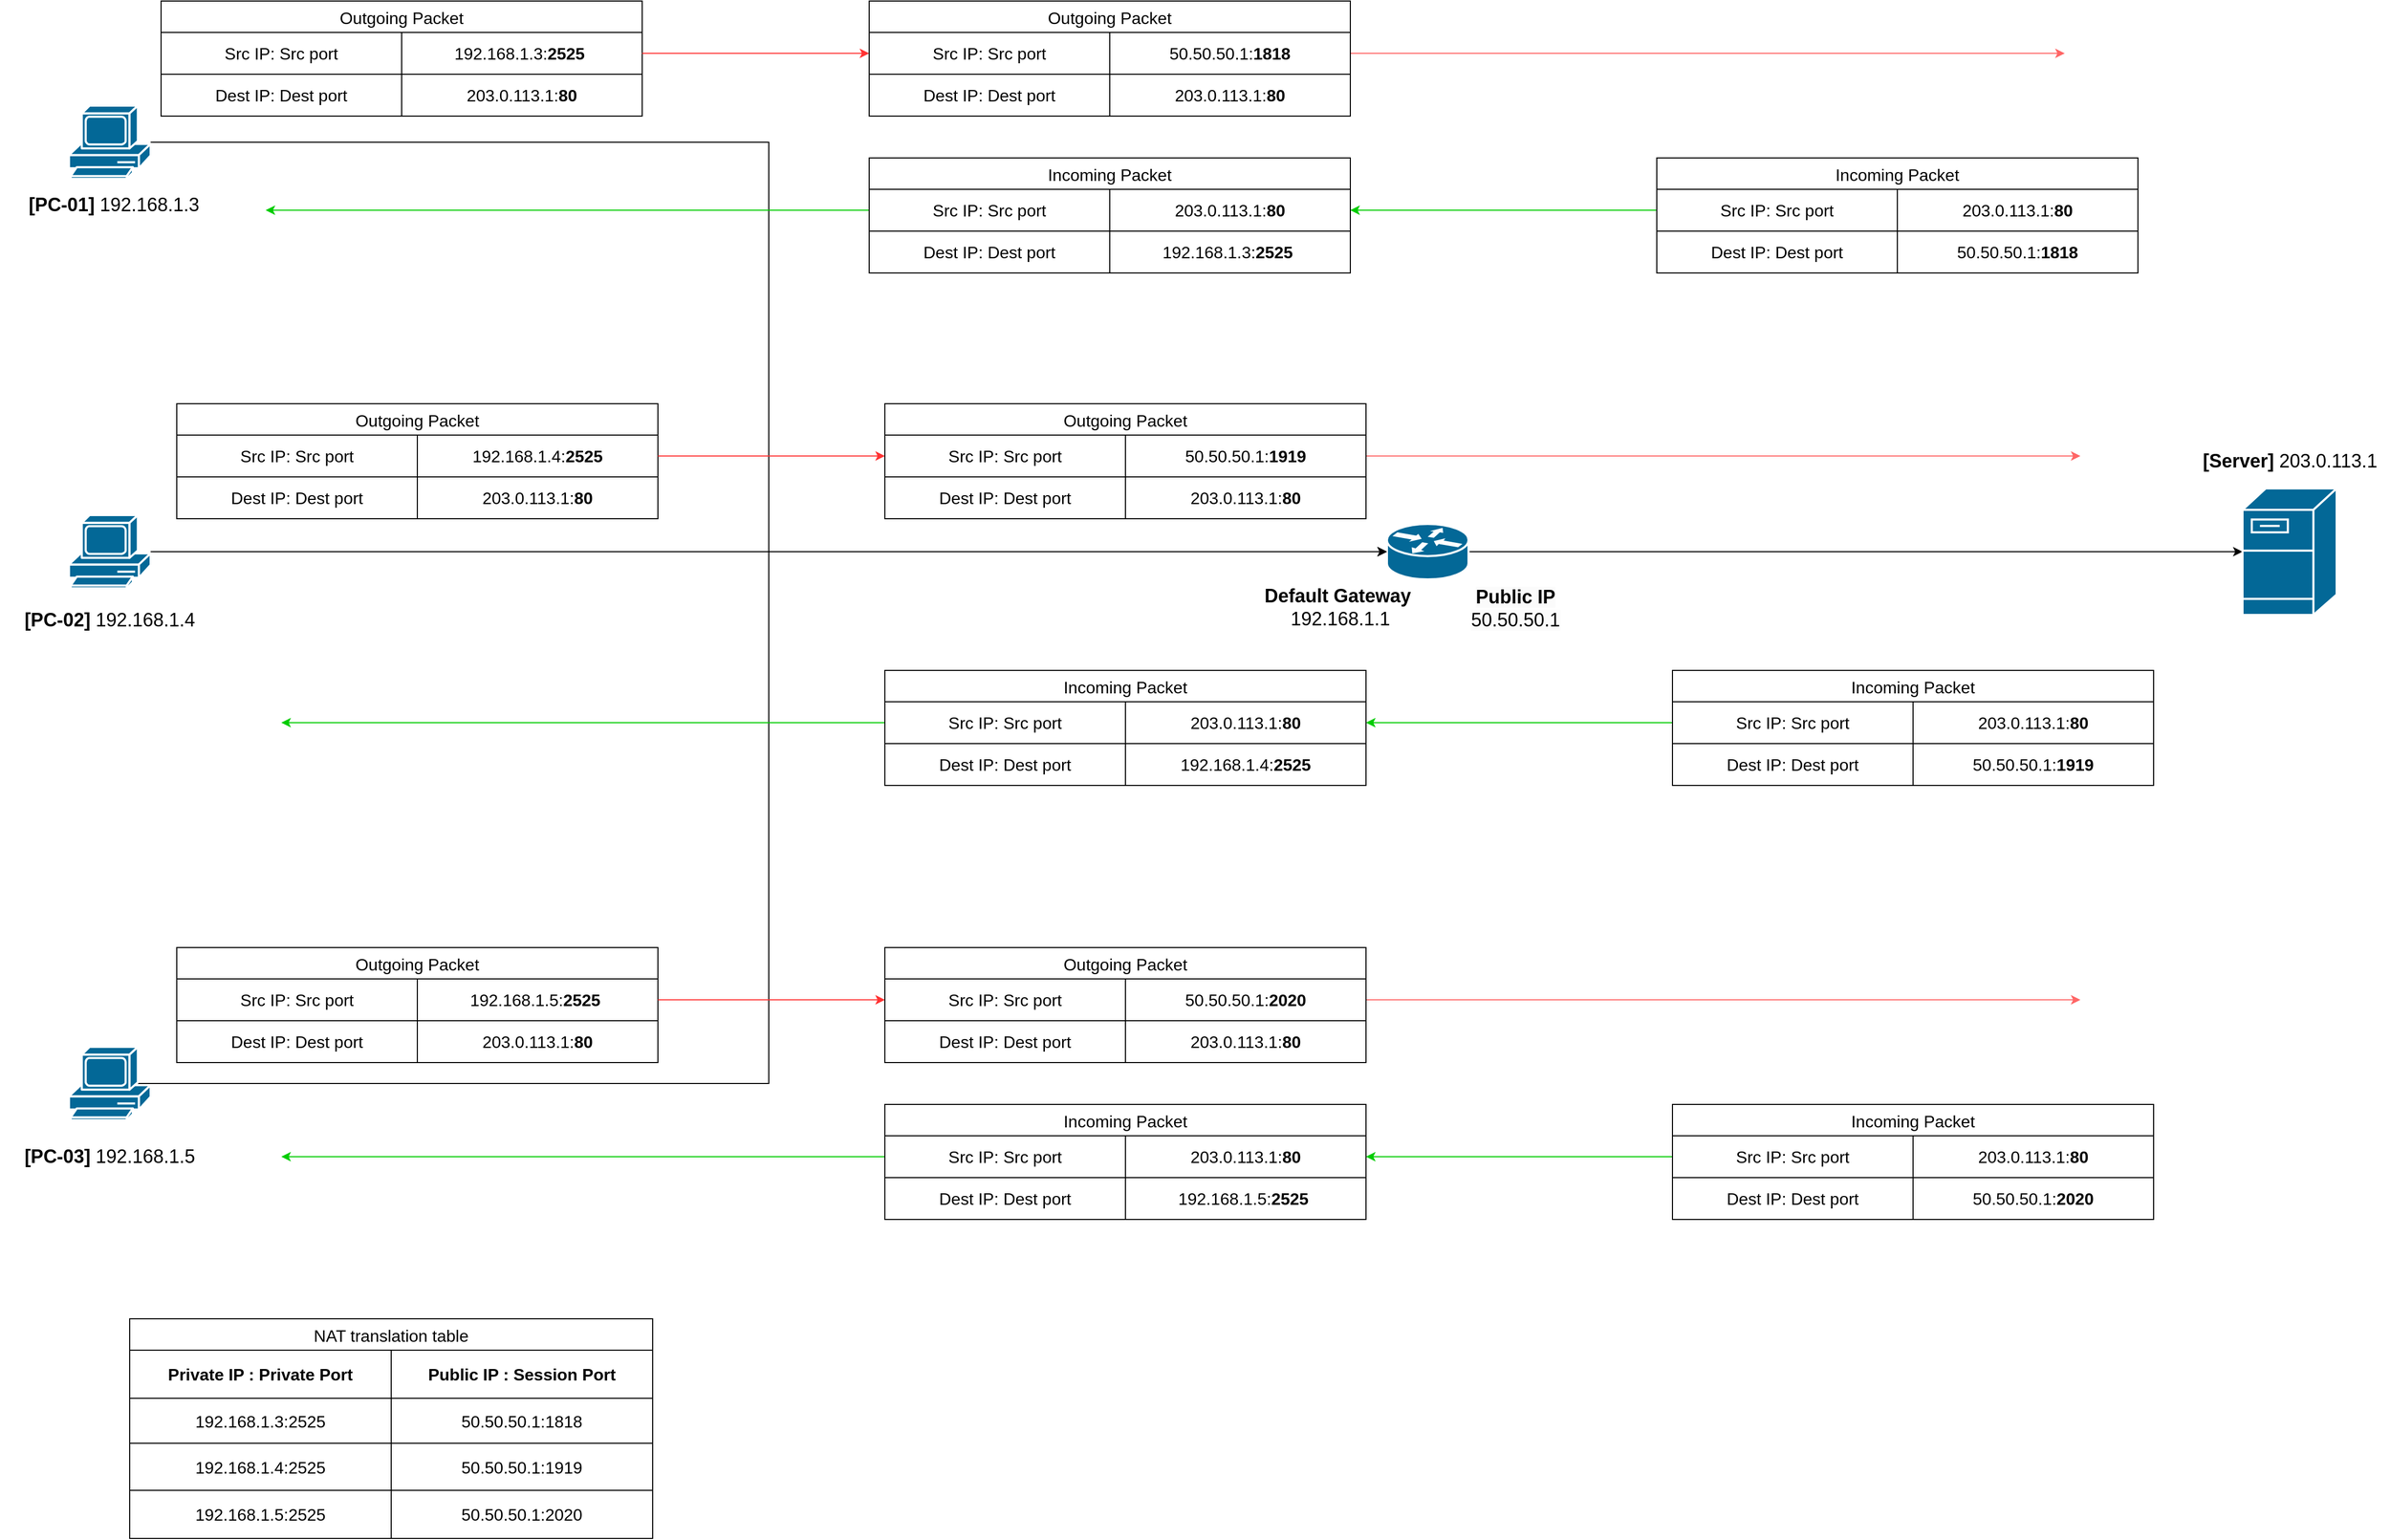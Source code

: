 <mxfile version="22.0.2" type="device">
  <diagram id="6a731a19-8d31-9384-78a2-239565b7b9f0" name="Page-1">
    <mxGraphModel dx="2441" dy="1963" grid="1" gridSize="10" guides="1" tooltips="1" connect="1" arrows="1" fold="1" page="1" pageScale="1" pageWidth="827" pageHeight="1169" background="none" math="0" shadow="0">
      <root>
        <mxCell id="0" />
        <mxCell id="1" parent="0" />
        <object label="NAT translation table" id="Jf1T5h9fYw6Bt_OMcPzL-2282">
          <mxCell style="shape=table;startSize=30;container=1;collapsible=0;childLayout=tableLayout;strokeColor=default;fontSize=16;" parent="1" vertex="1">
            <mxGeometry x="120" y="1200" width="500" height="210" as="geometry" />
          </mxCell>
        </object>
        <mxCell id="Jf1T5h9fYw6Bt_OMcPzL-2283" value="" style="shape=tableRow;horizontal=0;startSize=0;swimlaneHead=0;swimlaneBody=0;strokeColor=inherit;top=0;left=0;bottom=0;right=0;collapsible=0;dropTarget=0;fillColor=none;points=[[0,0.5],[1,0.5]];portConstraint=eastwest;fontSize=16;" parent="Jf1T5h9fYw6Bt_OMcPzL-2282" vertex="1">
          <mxGeometry y="30" width="500" height="46" as="geometry" />
        </mxCell>
        <mxCell id="Jf1T5h9fYw6Bt_OMcPzL-2284" value="&lt;b&gt;Private IP : Private Port&lt;/b&gt;" style="shape=partialRectangle;html=1;whiteSpace=wrap;connectable=0;strokeColor=inherit;overflow=hidden;fillColor=none;top=0;left=0;bottom=0;right=0;pointerEvents=1;fontSize=16;" parent="Jf1T5h9fYw6Bt_OMcPzL-2283" vertex="1">
          <mxGeometry width="250" height="46" as="geometry">
            <mxRectangle width="250" height="46" as="alternateBounds" />
          </mxGeometry>
        </mxCell>
        <mxCell id="Jf1T5h9fYw6Bt_OMcPzL-2285" value="&lt;b&gt;Public IP : Session Port&lt;/b&gt;" style="shape=partialRectangle;html=1;whiteSpace=wrap;connectable=0;strokeColor=inherit;overflow=hidden;fillColor=none;top=0;left=0;bottom=0;right=0;pointerEvents=1;fontSize=16;" parent="Jf1T5h9fYw6Bt_OMcPzL-2283" vertex="1">
          <mxGeometry x="250" width="250" height="46" as="geometry">
            <mxRectangle width="250" height="46" as="alternateBounds" />
          </mxGeometry>
        </mxCell>
        <mxCell id="Jf1T5h9fYw6Bt_OMcPzL-2287" value="" style="shape=tableRow;horizontal=0;startSize=0;swimlaneHead=0;swimlaneBody=0;strokeColor=inherit;top=0;left=0;bottom=0;right=0;collapsible=0;dropTarget=0;fillColor=none;points=[[0,0.5],[1,0.5]];portConstraint=eastwest;fontSize=16;" parent="Jf1T5h9fYw6Bt_OMcPzL-2282" vertex="1">
          <mxGeometry y="76" width="500" height="43" as="geometry" />
        </mxCell>
        <mxCell id="Jf1T5h9fYw6Bt_OMcPzL-2288" value="192.168.1.3:2525" style="shape=partialRectangle;html=1;whiteSpace=wrap;connectable=0;strokeColor=inherit;overflow=hidden;fillColor=none;top=0;left=0;bottom=0;right=0;pointerEvents=1;fontSize=16;" parent="Jf1T5h9fYw6Bt_OMcPzL-2287" vertex="1">
          <mxGeometry width="250" height="43" as="geometry">
            <mxRectangle width="250" height="43" as="alternateBounds" />
          </mxGeometry>
        </mxCell>
        <mxCell id="Jf1T5h9fYw6Bt_OMcPzL-2289" value="50.50.50.1:1818" style="shape=partialRectangle;html=1;whiteSpace=wrap;connectable=0;strokeColor=inherit;overflow=hidden;fillColor=none;top=0;left=0;bottom=0;right=0;pointerEvents=1;fontSize=16;" parent="Jf1T5h9fYw6Bt_OMcPzL-2287" vertex="1">
          <mxGeometry x="250" width="250" height="43" as="geometry">
            <mxRectangle width="250" height="43" as="alternateBounds" />
          </mxGeometry>
        </mxCell>
        <mxCell id="Jf1T5h9fYw6Bt_OMcPzL-2291" value="" style="shape=tableRow;horizontal=0;startSize=0;swimlaneHead=0;swimlaneBody=0;strokeColor=inherit;top=0;left=0;bottom=0;right=0;collapsible=0;dropTarget=0;fillColor=none;points=[[0,0.5],[1,0.5]];portConstraint=eastwest;fontSize=16;" parent="Jf1T5h9fYw6Bt_OMcPzL-2282" vertex="1">
          <mxGeometry y="119" width="500" height="45" as="geometry" />
        </mxCell>
        <mxCell id="Jf1T5h9fYw6Bt_OMcPzL-2292" value="192.168.1.4:2525" style="shape=partialRectangle;html=1;whiteSpace=wrap;connectable=0;strokeColor=inherit;overflow=hidden;fillColor=none;top=0;left=0;bottom=0;right=0;pointerEvents=1;fontSize=16;" parent="Jf1T5h9fYw6Bt_OMcPzL-2291" vertex="1">
          <mxGeometry width="250" height="45" as="geometry">
            <mxRectangle width="250" height="45" as="alternateBounds" />
          </mxGeometry>
        </mxCell>
        <mxCell id="Jf1T5h9fYw6Bt_OMcPzL-2293" value="50.50.50.1:1919" style="shape=partialRectangle;html=1;whiteSpace=wrap;connectable=0;strokeColor=inherit;overflow=hidden;fillColor=none;top=0;left=0;bottom=0;right=0;pointerEvents=1;fontSize=16;" parent="Jf1T5h9fYw6Bt_OMcPzL-2291" vertex="1">
          <mxGeometry x="250" width="250" height="45" as="geometry">
            <mxRectangle width="250" height="45" as="alternateBounds" />
          </mxGeometry>
        </mxCell>
        <mxCell id="Jf1T5h9fYw6Bt_OMcPzL-2363" style="shape=tableRow;horizontal=0;startSize=0;swimlaneHead=0;swimlaneBody=0;strokeColor=inherit;top=0;left=0;bottom=0;right=0;collapsible=0;dropTarget=0;fillColor=none;points=[[0,0.5],[1,0.5]];portConstraint=eastwest;fontSize=16;" parent="Jf1T5h9fYw6Bt_OMcPzL-2282" vertex="1">
          <mxGeometry y="164" width="500" height="46" as="geometry" />
        </mxCell>
        <mxCell id="Jf1T5h9fYw6Bt_OMcPzL-2364" value="192.168.1.5:2525" style="shape=partialRectangle;html=1;whiteSpace=wrap;connectable=0;strokeColor=inherit;overflow=hidden;fillColor=none;top=0;left=0;bottom=0;right=0;pointerEvents=1;fontSize=16;" parent="Jf1T5h9fYw6Bt_OMcPzL-2363" vertex="1">
          <mxGeometry width="250" height="46" as="geometry">
            <mxRectangle width="250" height="46" as="alternateBounds" />
          </mxGeometry>
        </mxCell>
        <mxCell id="Jf1T5h9fYw6Bt_OMcPzL-2365" value="50.50.50.1:2020" style="shape=partialRectangle;html=1;whiteSpace=wrap;connectable=0;strokeColor=inherit;overflow=hidden;fillColor=none;top=0;left=0;bottom=0;right=0;pointerEvents=1;fontSize=16;" parent="Jf1T5h9fYw6Bt_OMcPzL-2363" vertex="1">
          <mxGeometry x="250" width="250" height="46" as="geometry">
            <mxRectangle width="250" height="46" as="alternateBounds" />
          </mxGeometry>
        </mxCell>
        <mxCell id="Jf1T5h9fYw6Bt_OMcPzL-2257" value="" style="shape=mxgraph.cisco.computers_and_peripherals.pc;sketch=0;html=1;pointerEvents=1;dashed=0;fillColor=#036897;strokeColor=#ffffff;strokeWidth=2;verticalLabelPosition=bottom;verticalAlign=top;align=center;outlineConnect=0;" parent="1" vertex="1">
          <mxGeometry x="62" y="40" width="78" height="70" as="geometry" />
        </mxCell>
        <mxCell id="Jf1T5h9fYw6Bt_OMcPzL-2270" value="" style="shape=mxgraph.cisco.computers_and_peripherals.pc;sketch=0;html=1;pointerEvents=1;dashed=0;fillColor=#036897;strokeColor=#ffffff;strokeWidth=2;verticalLabelPosition=bottom;verticalAlign=top;align=center;outlineConnect=0;" parent="1" vertex="1">
          <mxGeometry x="62" y="431.5" width="78" height="70" as="geometry" />
        </mxCell>
        <mxCell id="Jf1T5h9fYw6Bt_OMcPzL-2298" style="edgeStyle=orthogonalEdgeStyle;rounded=0;orthogonalLoop=1;jettySize=auto;html=1;exitX=0.83;exitY=0.5;exitDx=0;exitDy=0;exitPerimeter=0;entryX=0;entryY=0.5;entryDx=0;entryDy=0;entryPerimeter=0;" parent="1" source="Jf1T5h9fYw6Bt_OMcPzL-2271" target="Jf1T5h9fYw6Bt_OMcPzL-2295" edge="1">
          <mxGeometry relative="1" as="geometry">
            <mxPoint x="592" y="341.5" as="targetPoint" />
          </mxGeometry>
        </mxCell>
        <mxCell id="Jf1T5h9fYw6Bt_OMcPzL-2271" value="" style="shape=mxgraph.cisco.computers_and_peripherals.pc;sketch=0;html=1;pointerEvents=1;dashed=0;fillColor=#036897;strokeColor=#ffffff;strokeWidth=2;verticalLabelPosition=bottom;verticalAlign=top;align=center;outlineConnect=0;" parent="1" vertex="1">
          <mxGeometry x="62" y="940" width="78" height="70" as="geometry" />
        </mxCell>
        <mxCell id="Jf1T5h9fYw6Bt_OMcPzL-2391" style="edgeStyle=orthogonalEdgeStyle;rounded=0;orthogonalLoop=1;jettySize=auto;html=1;" parent="1" source="Jf1T5h9fYw6Bt_OMcPzL-2295" target="Jf1T5h9fYw6Bt_OMcPzL-2329" edge="1">
          <mxGeometry relative="1" as="geometry" />
        </mxCell>
        <mxCell id="Jf1T5h9fYw6Bt_OMcPzL-2295" value="" style="shape=mxgraph.cisco.routers.router;sketch=0;html=1;pointerEvents=1;dashed=0;fillColor=#036897;strokeColor=#ffffff;strokeWidth=2;verticalLabelPosition=bottom;verticalAlign=top;align=center;outlineConnect=0;" parent="1" vertex="1">
          <mxGeometry x="1322" y="440" width="78" height="53" as="geometry" />
        </mxCell>
        <mxCell id="Jf1T5h9fYw6Bt_OMcPzL-2296" style="edgeStyle=orthogonalEdgeStyle;rounded=0;orthogonalLoop=1;jettySize=auto;html=1;entryX=0;entryY=0.5;entryDx=0;entryDy=0;entryPerimeter=0;" parent="1" source="Jf1T5h9fYw6Bt_OMcPzL-2257" target="Jf1T5h9fYw6Bt_OMcPzL-2295" edge="1">
          <mxGeometry relative="1" as="geometry" />
        </mxCell>
        <mxCell id="Jf1T5h9fYw6Bt_OMcPzL-2297" style="edgeStyle=orthogonalEdgeStyle;rounded=0;orthogonalLoop=1;jettySize=auto;html=1;entryX=0;entryY=0.5;entryDx=0;entryDy=0;entryPerimeter=0;" parent="1" source="Jf1T5h9fYw6Bt_OMcPzL-2270" target="Jf1T5h9fYw6Bt_OMcPzL-2295" edge="1">
          <mxGeometry relative="1" as="geometry" />
        </mxCell>
        <mxCell id="Jf1T5h9fYw6Bt_OMcPzL-2311" value="Outgoing Packet" style="shape=table;startSize=30;container=1;collapsible=0;childLayout=tableLayout;strokeColor=default;fontSize=16;" parent="1" vertex="1">
          <mxGeometry x="150" y="-60" width="460" height="110" as="geometry" />
        </mxCell>
        <mxCell id="Jf1T5h9fYw6Bt_OMcPzL-2312" value="" style="shape=tableRow;horizontal=0;startSize=0;swimlaneHead=0;swimlaneBody=0;strokeColor=inherit;top=0;left=0;bottom=0;right=0;collapsible=0;dropTarget=0;fillColor=none;points=[[0,0.5],[1,0.5]];portConstraint=eastwest;fontSize=16;" parent="Jf1T5h9fYw6Bt_OMcPzL-2311" vertex="1">
          <mxGeometry y="30" width="460" height="40" as="geometry" />
        </mxCell>
        <mxCell id="Jf1T5h9fYw6Bt_OMcPzL-2313" value="Src IP: Src port" style="shape=partialRectangle;html=1;whiteSpace=wrap;connectable=0;strokeColor=inherit;overflow=hidden;fillColor=none;top=0;left=0;bottom=0;right=0;pointerEvents=1;fontSize=16;" parent="Jf1T5h9fYw6Bt_OMcPzL-2312" vertex="1">
          <mxGeometry width="230" height="40" as="geometry">
            <mxRectangle width="230" height="40" as="alternateBounds" />
          </mxGeometry>
        </mxCell>
        <mxCell id="Jf1T5h9fYw6Bt_OMcPzL-2326" value="192.168.1.3:&lt;b&gt;2525&lt;/b&gt;&amp;nbsp;" style="shape=partialRectangle;html=1;whiteSpace=wrap;connectable=0;strokeColor=inherit;overflow=hidden;fillColor=none;top=0;left=0;bottom=0;right=0;pointerEvents=1;fontSize=16;" parent="Jf1T5h9fYw6Bt_OMcPzL-2312" vertex="1">
          <mxGeometry x="230" width="230" height="40" as="geometry">
            <mxRectangle width="230" height="40" as="alternateBounds" />
          </mxGeometry>
        </mxCell>
        <mxCell id="Jf1T5h9fYw6Bt_OMcPzL-2324" style="shape=tableRow;horizontal=0;startSize=0;swimlaneHead=0;swimlaneBody=0;strokeColor=inherit;top=0;left=0;bottom=0;right=0;collapsible=0;dropTarget=0;fillColor=none;points=[[0,0.5],[1,0.5]];portConstraint=eastwest;fontSize=16;" parent="Jf1T5h9fYw6Bt_OMcPzL-2311" vertex="1">
          <mxGeometry y="70" width="460" height="40" as="geometry" />
        </mxCell>
        <mxCell id="Jf1T5h9fYw6Bt_OMcPzL-2325" value="Dest IP: Dest port" style="shape=partialRectangle;html=1;whiteSpace=wrap;connectable=0;strokeColor=inherit;overflow=hidden;fillColor=none;top=0;left=0;bottom=0;right=0;pointerEvents=1;fontSize=16;" parent="Jf1T5h9fYw6Bt_OMcPzL-2324" vertex="1">
          <mxGeometry width="230" height="40" as="geometry">
            <mxRectangle width="230" height="40" as="alternateBounds" />
          </mxGeometry>
        </mxCell>
        <mxCell id="Jf1T5h9fYw6Bt_OMcPzL-2327" value="203.0.113.1:&lt;b&gt;80&lt;/b&gt;" style="shape=partialRectangle;html=1;whiteSpace=wrap;connectable=0;strokeColor=inherit;overflow=hidden;fillColor=none;top=0;left=0;bottom=0;right=0;pointerEvents=1;fontSize=16;" parent="Jf1T5h9fYw6Bt_OMcPzL-2324" vertex="1">
          <mxGeometry x="230" width="230" height="40" as="geometry">
            <mxRectangle width="230" height="40" as="alternateBounds" />
          </mxGeometry>
        </mxCell>
        <mxCell id="Jf1T5h9fYw6Bt_OMcPzL-2329" value="" style="shape=mxgraph.cisco.servers.fileserver;sketch=0;html=1;pointerEvents=1;dashed=0;fillColor=#036897;strokeColor=#ffffff;strokeWidth=2;verticalLabelPosition=bottom;verticalAlign=top;align=center;outlineConnect=0;" parent="1" vertex="1">
          <mxGeometry x="2140" y="406" width="90" height="121" as="geometry" />
        </mxCell>
        <mxCell id="Jf1T5h9fYw6Bt_OMcPzL-2331" value="&lt;font style=&quot;font-size: 18px;&quot;&gt;&lt;b&gt;[PC-01]&lt;/b&gt;&amp;nbsp;192.168.1.3&lt;/font&gt;" style="text;html=1;strokeColor=none;fillColor=none;align=center;verticalAlign=middle;whiteSpace=wrap;rounded=0;" parent="1" vertex="1">
          <mxGeometry y="120" width="210" height="30" as="geometry" />
        </mxCell>
        <mxCell id="Jf1T5h9fYw6Bt_OMcPzL-2332" value="&lt;font style=&quot;font-size: 18px;&quot;&gt;&lt;b&gt;[PC-02]&lt;/b&gt;&amp;nbsp;192.168.1.4&lt;/font&gt;" style="text;html=1;strokeColor=none;fillColor=none;align=center;verticalAlign=middle;whiteSpace=wrap;rounded=0;" parent="1" vertex="1">
          <mxGeometry x="-4" y="516.5" width="210" height="30" as="geometry" />
        </mxCell>
        <mxCell id="Jf1T5h9fYw6Bt_OMcPzL-2333" value="&lt;font style=&quot;font-size: 18px;&quot;&gt;&lt;b&gt;[Server]&lt;/b&gt; 203.0.113.1&lt;/font&gt;" style="text;html=1;align=center;verticalAlign=middle;resizable=0;points=[];autosize=1;strokeColor=none;fillColor=none;" parent="1" vertex="1">
          <mxGeometry x="2090" y="360" width="190" height="40" as="geometry" />
        </mxCell>
        <mxCell id="Jf1T5h9fYw6Bt_OMcPzL-2343" style="edgeStyle=orthogonalEdgeStyle;rounded=0;orthogonalLoop=1;jettySize=auto;html=1;entryX=0;entryY=0.5;entryDx=0;entryDy=0;strokeColor=#FF3333;" parent="1" source="Jf1T5h9fYw6Bt_OMcPzL-2312" target="ib75uDnz3j06XChKLajI-2" edge="1">
          <mxGeometry relative="1" as="geometry">
            <mxPoint x="840" y="-10" as="targetPoint" />
          </mxGeometry>
        </mxCell>
        <mxCell id="Jf1T5h9fYw6Bt_OMcPzL-2344" value="&lt;font style=&quot;font-size: 18px;&quot;&gt;&lt;b&gt;Default Gateway&lt;/b&gt;&amp;nbsp;&lt;br&gt;192.168.1.1&lt;br&gt;&lt;/font&gt;" style="text;html=1;align=center;verticalAlign=middle;resizable=0;points=[];autosize=1;strokeColor=none;fillColor=none;" parent="1" vertex="1">
          <mxGeometry x="1192" y="490" width="170" height="60" as="geometry" />
        </mxCell>
        <mxCell id="Jf1T5h9fYw6Bt_OMcPzL-2347" value="&lt;b style=&quot;border-color: var(--border-color); color: rgb(0, 0, 0); font-family: Helvetica; font-size: 18px; font-style: normal; font-variant-ligatures: normal; font-variant-caps: normal; letter-spacing: normal; orphans: 2; text-indent: 0px; text-transform: none; widows: 2; word-spacing: 0px; -webkit-text-stroke-width: 0px; background-color: rgb(251, 251, 251); text-decoration-thickness: initial; text-decoration-style: initial; text-decoration-color: initial;&quot;&gt;Public IP&lt;/b&gt;&lt;span style=&quot;color: rgb(0, 0, 0); font-family: Helvetica; font-size: 18px; font-style: normal; font-variant-ligatures: normal; font-variant-caps: normal; font-weight: 400; letter-spacing: normal; orphans: 2; text-indent: 0px; text-transform: none; widows: 2; word-spacing: 0px; -webkit-text-stroke-width: 0px; background-color: rgb(251, 251, 251); text-decoration-thickness: initial; text-decoration-style: initial; text-decoration-color: initial; float: none; display: inline !important;&quot;&gt;&lt;span&gt;&lt;br&gt;&lt;/span&gt;50.50.50.1&lt;br&gt;&lt;br&gt;&lt;/span&gt;" style="text;whiteSpace=wrap;html=1;align=center;" parent="1" vertex="1">
          <mxGeometry x="1390" y="493" width="110" height="60" as="geometry" />
        </mxCell>
        <mxCell id="Jf1T5h9fYw6Bt_OMcPzL-2366" style="edgeStyle=orthogonalEdgeStyle;rounded=0;orthogonalLoop=1;jettySize=auto;html=1;strokeColor=#FF6666;exitX=1;exitY=0.5;exitDx=0;exitDy=0;" parent="1" source="ib75uDnz3j06XChKLajI-2" edge="1">
          <mxGeometry relative="1" as="geometry">
            <mxPoint x="1970" y="-10" as="targetPoint" />
            <mxPoint x="1180" y="-10.0" as="sourcePoint" />
          </mxGeometry>
        </mxCell>
        <mxCell id="Jf1T5h9fYw6Bt_OMcPzL-2389" style="edgeStyle=orthogonalEdgeStyle;rounded=0;orthogonalLoop=1;jettySize=auto;html=1;entryX=1;entryY=0.5;entryDx=0;entryDy=0;strokeColor=#00CC00;exitX=0;exitY=0.5;exitDx=0;exitDy=0;" parent="1" source="ib75uDnz3j06XChKLajI-9" target="ib75uDnz3j06XChKLajI-16" edge="1">
          <mxGeometry relative="1" as="geometry">
            <mxPoint x="1630" y="140" as="sourcePoint" />
            <mxPoint x="1180" y="140" as="targetPoint" />
          </mxGeometry>
        </mxCell>
        <mxCell id="Jf1T5h9fYw6Bt_OMcPzL-2390" style="edgeStyle=orthogonalEdgeStyle;rounded=0;orthogonalLoop=1;jettySize=auto;html=1;strokeColor=#00CC00;exitX=0;exitY=0.5;exitDx=0;exitDy=0;" parent="1" source="ib75uDnz3j06XChKLajI-16" edge="1">
          <mxGeometry relative="1" as="geometry">
            <mxPoint x="250.0" y="140" as="targetPoint" />
            <mxPoint x="780" y="130" as="sourcePoint" />
          </mxGeometry>
        </mxCell>
        <mxCell id="Jf1T5h9fYw6Bt_OMcPzL-2457" value="&lt;font style=&quot;font-size: 18px;&quot;&gt;&lt;b&gt;[PC-03]&lt;/b&gt;&amp;nbsp;192.168.1.5&lt;/font&gt;" style="text;html=1;strokeColor=none;fillColor=none;align=center;verticalAlign=middle;whiteSpace=wrap;rounded=0;" parent="1" vertex="1">
          <mxGeometry x="-4" y="1030" width="210" height="30" as="geometry" />
        </mxCell>
        <mxCell id="ib75uDnz3j06XChKLajI-1" value="Outgoing Packet" style="shape=table;startSize=30;container=1;collapsible=0;childLayout=tableLayout;strokeColor=default;fontSize=16;" vertex="1" parent="1">
          <mxGeometry x="827" y="-60" width="460" height="110" as="geometry" />
        </mxCell>
        <mxCell id="ib75uDnz3j06XChKLajI-2" value="" style="shape=tableRow;horizontal=0;startSize=0;swimlaneHead=0;swimlaneBody=0;strokeColor=inherit;top=0;left=0;bottom=0;right=0;collapsible=0;dropTarget=0;fillColor=none;points=[[0,0.5],[1,0.5]];portConstraint=eastwest;fontSize=16;" vertex="1" parent="ib75uDnz3j06XChKLajI-1">
          <mxGeometry y="30" width="460" height="40" as="geometry" />
        </mxCell>
        <mxCell id="ib75uDnz3j06XChKLajI-3" value="Src IP: Src port" style="shape=partialRectangle;html=1;whiteSpace=wrap;connectable=0;strokeColor=inherit;overflow=hidden;fillColor=none;top=0;left=0;bottom=0;right=0;pointerEvents=1;fontSize=16;" vertex="1" parent="ib75uDnz3j06XChKLajI-2">
          <mxGeometry width="230" height="40" as="geometry">
            <mxRectangle width="230" height="40" as="alternateBounds" />
          </mxGeometry>
        </mxCell>
        <mxCell id="ib75uDnz3j06XChKLajI-4" value="50.50.50.1:&lt;b style=&quot;border-color: var(--border-color);&quot;&gt;1818&lt;/b&gt;" style="shape=partialRectangle;html=1;whiteSpace=wrap;connectable=0;strokeColor=inherit;overflow=hidden;fillColor=none;top=0;left=0;bottom=0;right=0;pointerEvents=1;fontSize=16;" vertex="1" parent="ib75uDnz3j06XChKLajI-2">
          <mxGeometry x="230" width="230" height="40" as="geometry">
            <mxRectangle width="230" height="40" as="alternateBounds" />
          </mxGeometry>
        </mxCell>
        <mxCell id="ib75uDnz3j06XChKLajI-5" style="shape=tableRow;horizontal=0;startSize=0;swimlaneHead=0;swimlaneBody=0;strokeColor=inherit;top=0;left=0;bottom=0;right=0;collapsible=0;dropTarget=0;fillColor=none;points=[[0,0.5],[1,0.5]];portConstraint=eastwest;fontSize=16;" vertex="1" parent="ib75uDnz3j06XChKLajI-1">
          <mxGeometry y="70" width="460" height="40" as="geometry" />
        </mxCell>
        <mxCell id="ib75uDnz3j06XChKLajI-6" value="Dest IP: Dest port" style="shape=partialRectangle;html=1;whiteSpace=wrap;connectable=0;strokeColor=inherit;overflow=hidden;fillColor=none;top=0;left=0;bottom=0;right=0;pointerEvents=1;fontSize=16;" vertex="1" parent="ib75uDnz3j06XChKLajI-5">
          <mxGeometry width="230" height="40" as="geometry">
            <mxRectangle width="230" height="40" as="alternateBounds" />
          </mxGeometry>
        </mxCell>
        <mxCell id="ib75uDnz3j06XChKLajI-7" value="203.0.113.1:&lt;b style=&quot;border-color: var(--border-color);&quot;&gt;80&lt;/b&gt;" style="shape=partialRectangle;html=1;whiteSpace=wrap;connectable=0;strokeColor=inherit;overflow=hidden;fillColor=none;top=0;left=0;bottom=0;right=0;pointerEvents=1;fontSize=16;" vertex="1" parent="ib75uDnz3j06XChKLajI-5">
          <mxGeometry x="230" width="230" height="40" as="geometry">
            <mxRectangle width="230" height="40" as="alternateBounds" />
          </mxGeometry>
        </mxCell>
        <mxCell id="ib75uDnz3j06XChKLajI-8" value="Incoming Packet" style="shape=table;startSize=30;container=1;collapsible=0;childLayout=tableLayout;strokeColor=default;fontSize=16;" vertex="1" parent="1">
          <mxGeometry x="1580" y="90" width="460" height="110" as="geometry" />
        </mxCell>
        <mxCell id="ib75uDnz3j06XChKLajI-9" value="" style="shape=tableRow;horizontal=0;startSize=0;swimlaneHead=0;swimlaneBody=0;strokeColor=inherit;top=0;left=0;bottom=0;right=0;collapsible=0;dropTarget=0;fillColor=none;points=[[0,0.5],[1,0.5]];portConstraint=eastwest;fontSize=16;" vertex="1" parent="ib75uDnz3j06XChKLajI-8">
          <mxGeometry y="30" width="460" height="40" as="geometry" />
        </mxCell>
        <mxCell id="ib75uDnz3j06XChKLajI-10" value="Src IP: Src port" style="shape=partialRectangle;html=1;whiteSpace=wrap;connectable=0;strokeColor=inherit;overflow=hidden;fillColor=none;top=0;left=0;bottom=0;right=0;pointerEvents=1;fontSize=16;" vertex="1" parent="ib75uDnz3j06XChKLajI-9">
          <mxGeometry width="230" height="40" as="geometry">
            <mxRectangle width="230" height="40" as="alternateBounds" />
          </mxGeometry>
        </mxCell>
        <mxCell id="ib75uDnz3j06XChKLajI-11" value="203.0.113.1:&lt;b style=&quot;border-color: var(--border-color);&quot;&gt;80&lt;/b&gt;" style="shape=partialRectangle;html=1;whiteSpace=wrap;connectable=0;strokeColor=inherit;overflow=hidden;fillColor=none;top=0;left=0;bottom=0;right=0;pointerEvents=1;fontSize=16;" vertex="1" parent="ib75uDnz3j06XChKLajI-9">
          <mxGeometry x="230" width="230" height="40" as="geometry">
            <mxRectangle width="230" height="40" as="alternateBounds" />
          </mxGeometry>
        </mxCell>
        <mxCell id="ib75uDnz3j06XChKLajI-12" style="shape=tableRow;horizontal=0;startSize=0;swimlaneHead=0;swimlaneBody=0;strokeColor=inherit;top=0;left=0;bottom=0;right=0;collapsible=0;dropTarget=0;fillColor=none;points=[[0,0.5],[1,0.5]];portConstraint=eastwest;fontSize=16;" vertex="1" parent="ib75uDnz3j06XChKLajI-8">
          <mxGeometry y="70" width="460" height="40" as="geometry" />
        </mxCell>
        <mxCell id="ib75uDnz3j06XChKLajI-13" value="Dest IP: Dest port" style="shape=partialRectangle;html=1;whiteSpace=wrap;connectable=0;strokeColor=inherit;overflow=hidden;fillColor=none;top=0;left=0;bottom=0;right=0;pointerEvents=1;fontSize=16;" vertex="1" parent="ib75uDnz3j06XChKLajI-12">
          <mxGeometry width="230" height="40" as="geometry">
            <mxRectangle width="230" height="40" as="alternateBounds" />
          </mxGeometry>
        </mxCell>
        <mxCell id="ib75uDnz3j06XChKLajI-14" value="50.50.50.1:&lt;b&gt;1818&lt;/b&gt;" style="shape=partialRectangle;html=1;whiteSpace=wrap;connectable=0;strokeColor=inherit;overflow=hidden;fillColor=none;top=0;left=0;bottom=0;right=0;pointerEvents=1;fontSize=16;" vertex="1" parent="ib75uDnz3j06XChKLajI-12">
          <mxGeometry x="230" width="230" height="40" as="geometry">
            <mxRectangle width="230" height="40" as="alternateBounds" />
          </mxGeometry>
        </mxCell>
        <mxCell id="ib75uDnz3j06XChKLajI-15" value="Incoming Packet" style="shape=table;startSize=30;container=1;collapsible=0;childLayout=tableLayout;strokeColor=default;fontSize=16;" vertex="1" parent="1">
          <mxGeometry x="827" y="90" width="460" height="110" as="geometry" />
        </mxCell>
        <mxCell id="ib75uDnz3j06XChKLajI-16" value="" style="shape=tableRow;horizontal=0;startSize=0;swimlaneHead=0;swimlaneBody=0;strokeColor=inherit;top=0;left=0;bottom=0;right=0;collapsible=0;dropTarget=0;fillColor=none;points=[[0,0.5],[1,0.5]];portConstraint=eastwest;fontSize=16;" vertex="1" parent="ib75uDnz3j06XChKLajI-15">
          <mxGeometry y="30" width="460" height="40" as="geometry" />
        </mxCell>
        <mxCell id="ib75uDnz3j06XChKLajI-17" value="Src IP: Src port" style="shape=partialRectangle;html=1;whiteSpace=wrap;connectable=0;strokeColor=inherit;overflow=hidden;fillColor=none;top=0;left=0;bottom=0;right=0;pointerEvents=1;fontSize=16;" vertex="1" parent="ib75uDnz3j06XChKLajI-16">
          <mxGeometry width="230" height="40" as="geometry">
            <mxRectangle width="230" height="40" as="alternateBounds" />
          </mxGeometry>
        </mxCell>
        <mxCell id="ib75uDnz3j06XChKLajI-18" value="203.0.113.1:&lt;b style=&quot;border-color: var(--border-color);&quot;&gt;80&lt;/b&gt;" style="shape=partialRectangle;html=1;whiteSpace=wrap;connectable=0;strokeColor=inherit;overflow=hidden;fillColor=none;top=0;left=0;bottom=0;right=0;pointerEvents=1;fontSize=16;" vertex="1" parent="ib75uDnz3j06XChKLajI-16">
          <mxGeometry x="230" width="230" height="40" as="geometry">
            <mxRectangle width="230" height="40" as="alternateBounds" />
          </mxGeometry>
        </mxCell>
        <mxCell id="ib75uDnz3j06XChKLajI-19" style="shape=tableRow;horizontal=0;startSize=0;swimlaneHead=0;swimlaneBody=0;strokeColor=inherit;top=0;left=0;bottom=0;right=0;collapsible=0;dropTarget=0;fillColor=none;points=[[0,0.5],[1,0.5]];portConstraint=eastwest;fontSize=16;" vertex="1" parent="ib75uDnz3j06XChKLajI-15">
          <mxGeometry y="70" width="460" height="40" as="geometry" />
        </mxCell>
        <mxCell id="ib75uDnz3j06XChKLajI-20" value="Dest IP: Dest port" style="shape=partialRectangle;html=1;whiteSpace=wrap;connectable=0;strokeColor=inherit;overflow=hidden;fillColor=none;top=0;left=0;bottom=0;right=0;pointerEvents=1;fontSize=16;" vertex="1" parent="ib75uDnz3j06XChKLajI-19">
          <mxGeometry width="230" height="40" as="geometry">
            <mxRectangle width="230" height="40" as="alternateBounds" />
          </mxGeometry>
        </mxCell>
        <mxCell id="ib75uDnz3j06XChKLajI-21" value="192.168.1.3:&lt;b style=&quot;border-color: var(--border-color);&quot;&gt;2525&lt;/b&gt;&amp;nbsp;" style="shape=partialRectangle;html=1;whiteSpace=wrap;connectable=0;strokeColor=inherit;overflow=hidden;fillColor=none;top=0;left=0;bottom=0;right=0;pointerEvents=1;fontSize=16;" vertex="1" parent="ib75uDnz3j06XChKLajI-19">
          <mxGeometry x="230" width="230" height="40" as="geometry">
            <mxRectangle width="230" height="40" as="alternateBounds" />
          </mxGeometry>
        </mxCell>
        <mxCell id="ib75uDnz3j06XChKLajI-22" value="Outgoing Packet" style="shape=table;startSize=30;container=1;collapsible=0;childLayout=tableLayout;strokeColor=default;fontSize=16;" vertex="1" parent="1">
          <mxGeometry x="165" y="325" width="460" height="110" as="geometry" />
        </mxCell>
        <mxCell id="ib75uDnz3j06XChKLajI-23" value="" style="shape=tableRow;horizontal=0;startSize=0;swimlaneHead=0;swimlaneBody=0;strokeColor=inherit;top=0;left=0;bottom=0;right=0;collapsible=0;dropTarget=0;fillColor=none;points=[[0,0.5],[1,0.5]];portConstraint=eastwest;fontSize=16;" vertex="1" parent="ib75uDnz3j06XChKLajI-22">
          <mxGeometry y="30" width="460" height="40" as="geometry" />
        </mxCell>
        <mxCell id="ib75uDnz3j06XChKLajI-24" value="Src IP: Src port" style="shape=partialRectangle;html=1;whiteSpace=wrap;connectable=0;strokeColor=inherit;overflow=hidden;fillColor=none;top=0;left=0;bottom=0;right=0;pointerEvents=1;fontSize=16;" vertex="1" parent="ib75uDnz3j06XChKLajI-23">
          <mxGeometry width="230" height="40" as="geometry">
            <mxRectangle width="230" height="40" as="alternateBounds" />
          </mxGeometry>
        </mxCell>
        <mxCell id="ib75uDnz3j06XChKLajI-25" value="192.168.1.4:&lt;b&gt;2525&lt;/b&gt;" style="shape=partialRectangle;html=1;whiteSpace=wrap;connectable=0;strokeColor=inherit;overflow=hidden;fillColor=none;top=0;left=0;bottom=0;right=0;pointerEvents=1;fontSize=16;" vertex="1" parent="ib75uDnz3j06XChKLajI-23">
          <mxGeometry x="230" width="230" height="40" as="geometry">
            <mxRectangle width="230" height="40" as="alternateBounds" />
          </mxGeometry>
        </mxCell>
        <mxCell id="ib75uDnz3j06XChKLajI-26" style="shape=tableRow;horizontal=0;startSize=0;swimlaneHead=0;swimlaneBody=0;strokeColor=inherit;top=0;left=0;bottom=0;right=0;collapsible=0;dropTarget=0;fillColor=none;points=[[0,0.5],[1,0.5]];portConstraint=eastwest;fontSize=16;" vertex="1" parent="ib75uDnz3j06XChKLajI-22">
          <mxGeometry y="70" width="460" height="40" as="geometry" />
        </mxCell>
        <mxCell id="ib75uDnz3j06XChKLajI-27" value="Dest IP: Dest port" style="shape=partialRectangle;html=1;whiteSpace=wrap;connectable=0;strokeColor=inherit;overflow=hidden;fillColor=none;top=0;left=0;bottom=0;right=0;pointerEvents=1;fontSize=16;" vertex="1" parent="ib75uDnz3j06XChKLajI-26">
          <mxGeometry width="230" height="40" as="geometry">
            <mxRectangle width="230" height="40" as="alternateBounds" />
          </mxGeometry>
        </mxCell>
        <mxCell id="ib75uDnz3j06XChKLajI-28" value="203.0.113.1:&lt;b&gt;80&lt;/b&gt;" style="shape=partialRectangle;html=1;whiteSpace=wrap;connectable=0;strokeColor=inherit;overflow=hidden;fillColor=none;top=0;left=0;bottom=0;right=0;pointerEvents=1;fontSize=16;" vertex="1" parent="ib75uDnz3j06XChKLajI-26">
          <mxGeometry x="230" width="230" height="40" as="geometry">
            <mxRectangle width="230" height="40" as="alternateBounds" />
          </mxGeometry>
        </mxCell>
        <mxCell id="ib75uDnz3j06XChKLajI-29" style="edgeStyle=orthogonalEdgeStyle;rounded=0;orthogonalLoop=1;jettySize=auto;html=1;entryX=0;entryY=0.5;entryDx=0;entryDy=0;strokeColor=#FF3333;" edge="1" parent="1" source="ib75uDnz3j06XChKLajI-23" target="ib75uDnz3j06XChKLajI-34">
          <mxGeometry relative="1" as="geometry">
            <mxPoint x="855" y="375" as="targetPoint" />
          </mxGeometry>
        </mxCell>
        <mxCell id="ib75uDnz3j06XChKLajI-30" style="edgeStyle=orthogonalEdgeStyle;rounded=0;orthogonalLoop=1;jettySize=auto;html=1;strokeColor=#FF6666;exitX=1;exitY=0.5;exitDx=0;exitDy=0;" edge="1" parent="1" source="ib75uDnz3j06XChKLajI-34">
          <mxGeometry relative="1" as="geometry">
            <mxPoint x="1985" y="375" as="targetPoint" />
            <mxPoint x="1195" y="375.0" as="sourcePoint" />
          </mxGeometry>
        </mxCell>
        <mxCell id="ib75uDnz3j06XChKLajI-31" style="edgeStyle=orthogonalEdgeStyle;rounded=0;orthogonalLoop=1;jettySize=auto;html=1;entryX=1;entryY=0.5;entryDx=0;entryDy=0;strokeColor=#00CC00;exitX=0;exitY=0.5;exitDx=0;exitDy=0;" edge="1" parent="1" source="ib75uDnz3j06XChKLajI-41" target="ib75uDnz3j06XChKLajI-48">
          <mxGeometry relative="1" as="geometry">
            <mxPoint x="1645" y="525" as="sourcePoint" />
            <mxPoint x="1195" y="525" as="targetPoint" />
          </mxGeometry>
        </mxCell>
        <mxCell id="ib75uDnz3j06XChKLajI-32" style="edgeStyle=orthogonalEdgeStyle;rounded=0;orthogonalLoop=1;jettySize=auto;html=1;strokeColor=#00CC00;exitX=0;exitY=0.5;exitDx=0;exitDy=0;" edge="1" parent="1" source="ib75uDnz3j06XChKLajI-48">
          <mxGeometry relative="1" as="geometry">
            <mxPoint x="265.0" y="630" as="targetPoint" />
            <mxPoint x="795" y="620" as="sourcePoint" />
          </mxGeometry>
        </mxCell>
        <mxCell id="ib75uDnz3j06XChKLajI-33" value="Outgoing Packet" style="shape=table;startSize=30;container=1;collapsible=0;childLayout=tableLayout;strokeColor=default;fontSize=16;" vertex="1" parent="1">
          <mxGeometry x="842" y="325" width="460" height="110" as="geometry" />
        </mxCell>
        <mxCell id="ib75uDnz3j06XChKLajI-34" value="" style="shape=tableRow;horizontal=0;startSize=0;swimlaneHead=0;swimlaneBody=0;strokeColor=inherit;top=0;left=0;bottom=0;right=0;collapsible=0;dropTarget=0;fillColor=none;points=[[0,0.5],[1,0.5]];portConstraint=eastwest;fontSize=16;" vertex="1" parent="ib75uDnz3j06XChKLajI-33">
          <mxGeometry y="30" width="460" height="40" as="geometry" />
        </mxCell>
        <mxCell id="ib75uDnz3j06XChKLajI-35" value="Src IP: Src port" style="shape=partialRectangle;html=1;whiteSpace=wrap;connectable=0;strokeColor=inherit;overflow=hidden;fillColor=none;top=0;left=0;bottom=0;right=0;pointerEvents=1;fontSize=16;" vertex="1" parent="ib75uDnz3j06XChKLajI-34">
          <mxGeometry width="230" height="40" as="geometry">
            <mxRectangle width="230" height="40" as="alternateBounds" />
          </mxGeometry>
        </mxCell>
        <mxCell id="ib75uDnz3j06XChKLajI-36" value="50.50.50.1:&lt;b style=&quot;border-color: var(--border-color);&quot;&gt;1919&lt;/b&gt;" style="shape=partialRectangle;html=1;whiteSpace=wrap;connectable=0;strokeColor=inherit;overflow=hidden;fillColor=none;top=0;left=0;bottom=0;right=0;pointerEvents=1;fontSize=16;" vertex="1" parent="ib75uDnz3j06XChKLajI-34">
          <mxGeometry x="230" width="230" height="40" as="geometry">
            <mxRectangle width="230" height="40" as="alternateBounds" />
          </mxGeometry>
        </mxCell>
        <mxCell id="ib75uDnz3j06XChKLajI-37" style="shape=tableRow;horizontal=0;startSize=0;swimlaneHead=0;swimlaneBody=0;strokeColor=inherit;top=0;left=0;bottom=0;right=0;collapsible=0;dropTarget=0;fillColor=none;points=[[0,0.5],[1,0.5]];portConstraint=eastwest;fontSize=16;" vertex="1" parent="ib75uDnz3j06XChKLajI-33">
          <mxGeometry y="70" width="460" height="40" as="geometry" />
        </mxCell>
        <mxCell id="ib75uDnz3j06XChKLajI-38" value="Dest IP: Dest port" style="shape=partialRectangle;html=1;whiteSpace=wrap;connectable=0;strokeColor=inherit;overflow=hidden;fillColor=none;top=0;left=0;bottom=0;right=0;pointerEvents=1;fontSize=16;" vertex="1" parent="ib75uDnz3j06XChKLajI-37">
          <mxGeometry width="230" height="40" as="geometry">
            <mxRectangle width="230" height="40" as="alternateBounds" />
          </mxGeometry>
        </mxCell>
        <mxCell id="ib75uDnz3j06XChKLajI-39" value="203.0.113.1:&lt;b style=&quot;border-color: var(--border-color);&quot;&gt;80&lt;/b&gt;" style="shape=partialRectangle;html=1;whiteSpace=wrap;connectable=0;strokeColor=inherit;overflow=hidden;fillColor=none;top=0;left=0;bottom=0;right=0;pointerEvents=1;fontSize=16;" vertex="1" parent="ib75uDnz3j06XChKLajI-37">
          <mxGeometry x="230" width="230" height="40" as="geometry">
            <mxRectangle width="230" height="40" as="alternateBounds" />
          </mxGeometry>
        </mxCell>
        <mxCell id="ib75uDnz3j06XChKLajI-40" value="Incoming Packet" style="shape=table;startSize=30;container=1;collapsible=0;childLayout=tableLayout;strokeColor=default;fontSize=16;" vertex="1" parent="1">
          <mxGeometry x="1595" y="580" width="460" height="110" as="geometry" />
        </mxCell>
        <mxCell id="ib75uDnz3j06XChKLajI-41" value="" style="shape=tableRow;horizontal=0;startSize=0;swimlaneHead=0;swimlaneBody=0;strokeColor=inherit;top=0;left=0;bottom=0;right=0;collapsible=0;dropTarget=0;fillColor=none;points=[[0,0.5],[1,0.5]];portConstraint=eastwest;fontSize=16;" vertex="1" parent="ib75uDnz3j06XChKLajI-40">
          <mxGeometry y="30" width="460" height="40" as="geometry" />
        </mxCell>
        <mxCell id="ib75uDnz3j06XChKLajI-42" value="Src IP: Src port" style="shape=partialRectangle;html=1;whiteSpace=wrap;connectable=0;strokeColor=inherit;overflow=hidden;fillColor=none;top=0;left=0;bottom=0;right=0;pointerEvents=1;fontSize=16;" vertex="1" parent="ib75uDnz3j06XChKLajI-41">
          <mxGeometry width="230" height="40" as="geometry">
            <mxRectangle width="230" height="40" as="alternateBounds" />
          </mxGeometry>
        </mxCell>
        <mxCell id="ib75uDnz3j06XChKLajI-43" value="203.0.113.1:&lt;b style=&quot;border-color: var(--border-color);&quot;&gt;80&lt;/b&gt;" style="shape=partialRectangle;html=1;whiteSpace=wrap;connectable=0;strokeColor=inherit;overflow=hidden;fillColor=none;top=0;left=0;bottom=0;right=0;pointerEvents=1;fontSize=16;" vertex="1" parent="ib75uDnz3j06XChKLajI-41">
          <mxGeometry x="230" width="230" height="40" as="geometry">
            <mxRectangle width="230" height="40" as="alternateBounds" />
          </mxGeometry>
        </mxCell>
        <mxCell id="ib75uDnz3j06XChKLajI-44" style="shape=tableRow;horizontal=0;startSize=0;swimlaneHead=0;swimlaneBody=0;strokeColor=inherit;top=0;left=0;bottom=0;right=0;collapsible=0;dropTarget=0;fillColor=none;points=[[0,0.5],[1,0.5]];portConstraint=eastwest;fontSize=16;" vertex="1" parent="ib75uDnz3j06XChKLajI-40">
          <mxGeometry y="70" width="460" height="40" as="geometry" />
        </mxCell>
        <mxCell id="ib75uDnz3j06XChKLajI-45" value="Dest IP: Dest port" style="shape=partialRectangle;html=1;whiteSpace=wrap;connectable=0;strokeColor=inherit;overflow=hidden;fillColor=none;top=0;left=0;bottom=0;right=0;pointerEvents=1;fontSize=16;" vertex="1" parent="ib75uDnz3j06XChKLajI-44">
          <mxGeometry width="230" height="40" as="geometry">
            <mxRectangle width="230" height="40" as="alternateBounds" />
          </mxGeometry>
        </mxCell>
        <mxCell id="ib75uDnz3j06XChKLajI-46" value="50.50.50.1:&lt;b style=&quot;border-color: var(--border-color);&quot;&gt;1919&lt;/b&gt;" style="shape=partialRectangle;html=1;whiteSpace=wrap;connectable=0;strokeColor=inherit;overflow=hidden;fillColor=none;top=0;left=0;bottom=0;right=0;pointerEvents=1;fontSize=16;" vertex="1" parent="ib75uDnz3j06XChKLajI-44">
          <mxGeometry x="230" width="230" height="40" as="geometry">
            <mxRectangle width="230" height="40" as="alternateBounds" />
          </mxGeometry>
        </mxCell>
        <mxCell id="ib75uDnz3j06XChKLajI-47" value="Incoming Packet" style="shape=table;startSize=30;container=1;collapsible=0;childLayout=tableLayout;strokeColor=default;fontSize=16;" vertex="1" parent="1">
          <mxGeometry x="842" y="580" width="460" height="110" as="geometry" />
        </mxCell>
        <mxCell id="ib75uDnz3j06XChKLajI-48" value="" style="shape=tableRow;horizontal=0;startSize=0;swimlaneHead=0;swimlaneBody=0;strokeColor=inherit;top=0;left=0;bottom=0;right=0;collapsible=0;dropTarget=0;fillColor=none;points=[[0,0.5],[1,0.5]];portConstraint=eastwest;fontSize=16;" vertex="1" parent="ib75uDnz3j06XChKLajI-47">
          <mxGeometry y="30" width="460" height="40" as="geometry" />
        </mxCell>
        <mxCell id="ib75uDnz3j06XChKLajI-49" value="Src IP: Src port" style="shape=partialRectangle;html=1;whiteSpace=wrap;connectable=0;strokeColor=inherit;overflow=hidden;fillColor=none;top=0;left=0;bottom=0;right=0;pointerEvents=1;fontSize=16;" vertex="1" parent="ib75uDnz3j06XChKLajI-48">
          <mxGeometry width="230" height="40" as="geometry">
            <mxRectangle width="230" height="40" as="alternateBounds" />
          </mxGeometry>
        </mxCell>
        <mxCell id="ib75uDnz3j06XChKLajI-50" value="203.0.113.1:&lt;b style=&quot;border-color: var(--border-color);&quot;&gt;80&lt;/b&gt;" style="shape=partialRectangle;html=1;whiteSpace=wrap;connectable=0;strokeColor=inherit;overflow=hidden;fillColor=none;top=0;left=0;bottom=0;right=0;pointerEvents=1;fontSize=16;" vertex="1" parent="ib75uDnz3j06XChKLajI-48">
          <mxGeometry x="230" width="230" height="40" as="geometry">
            <mxRectangle width="230" height="40" as="alternateBounds" />
          </mxGeometry>
        </mxCell>
        <mxCell id="ib75uDnz3j06XChKLajI-51" style="shape=tableRow;horizontal=0;startSize=0;swimlaneHead=0;swimlaneBody=0;strokeColor=inherit;top=0;left=0;bottom=0;right=0;collapsible=0;dropTarget=0;fillColor=none;points=[[0,0.5],[1,0.5]];portConstraint=eastwest;fontSize=16;" vertex="1" parent="ib75uDnz3j06XChKLajI-47">
          <mxGeometry y="70" width="460" height="40" as="geometry" />
        </mxCell>
        <mxCell id="ib75uDnz3j06XChKLajI-52" value="Dest IP: Dest port" style="shape=partialRectangle;html=1;whiteSpace=wrap;connectable=0;strokeColor=inherit;overflow=hidden;fillColor=none;top=0;left=0;bottom=0;right=0;pointerEvents=1;fontSize=16;" vertex="1" parent="ib75uDnz3j06XChKLajI-51">
          <mxGeometry width="230" height="40" as="geometry">
            <mxRectangle width="230" height="40" as="alternateBounds" />
          </mxGeometry>
        </mxCell>
        <mxCell id="ib75uDnz3j06XChKLajI-53" value="192.168.1.4:&lt;b style=&quot;border-color: var(--border-color);&quot;&gt;2525&lt;/b&gt;" style="shape=partialRectangle;html=1;whiteSpace=wrap;connectable=0;strokeColor=inherit;overflow=hidden;fillColor=none;top=0;left=0;bottom=0;right=0;pointerEvents=1;fontSize=16;" vertex="1" parent="ib75uDnz3j06XChKLajI-51">
          <mxGeometry x="230" width="230" height="40" as="geometry">
            <mxRectangle width="230" height="40" as="alternateBounds" />
          </mxGeometry>
        </mxCell>
        <mxCell id="ib75uDnz3j06XChKLajI-54" value="Outgoing Packet" style="shape=table;startSize=30;container=1;collapsible=0;childLayout=tableLayout;strokeColor=default;fontSize=16;" vertex="1" parent="1">
          <mxGeometry x="165" y="845" width="460" height="110" as="geometry" />
        </mxCell>
        <mxCell id="ib75uDnz3j06XChKLajI-55" value="" style="shape=tableRow;horizontal=0;startSize=0;swimlaneHead=0;swimlaneBody=0;strokeColor=inherit;top=0;left=0;bottom=0;right=0;collapsible=0;dropTarget=0;fillColor=none;points=[[0,0.5],[1,0.5]];portConstraint=eastwest;fontSize=16;" vertex="1" parent="ib75uDnz3j06XChKLajI-54">
          <mxGeometry y="30" width="460" height="40" as="geometry" />
        </mxCell>
        <mxCell id="ib75uDnz3j06XChKLajI-56" value="Src IP: Src port" style="shape=partialRectangle;html=1;whiteSpace=wrap;connectable=0;strokeColor=inherit;overflow=hidden;fillColor=none;top=0;left=0;bottom=0;right=0;pointerEvents=1;fontSize=16;" vertex="1" parent="ib75uDnz3j06XChKLajI-55">
          <mxGeometry width="230" height="40" as="geometry">
            <mxRectangle width="230" height="40" as="alternateBounds" />
          </mxGeometry>
        </mxCell>
        <mxCell id="ib75uDnz3j06XChKLajI-57" value="192.168.1.5:&lt;b&gt;2525&lt;/b&gt;&amp;nbsp;" style="shape=partialRectangle;html=1;whiteSpace=wrap;connectable=0;strokeColor=inherit;overflow=hidden;fillColor=none;top=0;left=0;bottom=0;right=0;pointerEvents=1;fontSize=16;" vertex="1" parent="ib75uDnz3j06XChKLajI-55">
          <mxGeometry x="230" width="230" height="40" as="geometry">
            <mxRectangle width="230" height="40" as="alternateBounds" />
          </mxGeometry>
        </mxCell>
        <mxCell id="ib75uDnz3j06XChKLajI-58" style="shape=tableRow;horizontal=0;startSize=0;swimlaneHead=0;swimlaneBody=0;strokeColor=inherit;top=0;left=0;bottom=0;right=0;collapsible=0;dropTarget=0;fillColor=none;points=[[0,0.5],[1,0.5]];portConstraint=eastwest;fontSize=16;" vertex="1" parent="ib75uDnz3j06XChKLajI-54">
          <mxGeometry y="70" width="460" height="40" as="geometry" />
        </mxCell>
        <mxCell id="ib75uDnz3j06XChKLajI-59" value="Dest IP: Dest port" style="shape=partialRectangle;html=1;whiteSpace=wrap;connectable=0;strokeColor=inherit;overflow=hidden;fillColor=none;top=0;left=0;bottom=0;right=0;pointerEvents=1;fontSize=16;" vertex="1" parent="ib75uDnz3j06XChKLajI-58">
          <mxGeometry width="230" height="40" as="geometry">
            <mxRectangle width="230" height="40" as="alternateBounds" />
          </mxGeometry>
        </mxCell>
        <mxCell id="ib75uDnz3j06XChKLajI-60" value="203.0.113.1:&lt;b&gt;80&lt;/b&gt;" style="shape=partialRectangle;html=1;whiteSpace=wrap;connectable=0;strokeColor=inherit;overflow=hidden;fillColor=none;top=0;left=0;bottom=0;right=0;pointerEvents=1;fontSize=16;" vertex="1" parent="ib75uDnz3j06XChKLajI-58">
          <mxGeometry x="230" width="230" height="40" as="geometry">
            <mxRectangle width="230" height="40" as="alternateBounds" />
          </mxGeometry>
        </mxCell>
        <mxCell id="ib75uDnz3j06XChKLajI-61" style="edgeStyle=orthogonalEdgeStyle;rounded=0;orthogonalLoop=1;jettySize=auto;html=1;entryX=0;entryY=0.5;entryDx=0;entryDy=0;strokeColor=#FF3333;" edge="1" parent="1" source="ib75uDnz3j06XChKLajI-55" target="ib75uDnz3j06XChKLajI-66">
          <mxGeometry relative="1" as="geometry">
            <mxPoint x="855" y="895" as="targetPoint" />
          </mxGeometry>
        </mxCell>
        <mxCell id="ib75uDnz3j06XChKLajI-62" style="edgeStyle=orthogonalEdgeStyle;rounded=0;orthogonalLoop=1;jettySize=auto;html=1;strokeColor=#FF6666;exitX=1;exitY=0.5;exitDx=0;exitDy=0;" edge="1" parent="1" source="ib75uDnz3j06XChKLajI-66">
          <mxGeometry relative="1" as="geometry">
            <mxPoint x="1985" y="895" as="targetPoint" />
            <mxPoint x="1195" y="895.0" as="sourcePoint" />
          </mxGeometry>
        </mxCell>
        <mxCell id="ib75uDnz3j06XChKLajI-63" style="edgeStyle=orthogonalEdgeStyle;rounded=0;orthogonalLoop=1;jettySize=auto;html=1;entryX=1;entryY=0.5;entryDx=0;entryDy=0;strokeColor=#00CC00;exitX=0;exitY=0.5;exitDx=0;exitDy=0;" edge="1" parent="1" source="ib75uDnz3j06XChKLajI-73" target="ib75uDnz3j06XChKLajI-80">
          <mxGeometry relative="1" as="geometry">
            <mxPoint x="1645" y="1045" as="sourcePoint" />
            <mxPoint x="1195" y="1045" as="targetPoint" />
          </mxGeometry>
        </mxCell>
        <mxCell id="ib75uDnz3j06XChKLajI-64" style="edgeStyle=orthogonalEdgeStyle;rounded=0;orthogonalLoop=1;jettySize=auto;html=1;strokeColor=#00CC00;exitX=0;exitY=0.5;exitDx=0;exitDy=0;" edge="1" parent="1" source="ib75uDnz3j06XChKLajI-80">
          <mxGeometry relative="1" as="geometry">
            <mxPoint x="265.0" y="1045" as="targetPoint" />
            <mxPoint x="795" y="1035" as="sourcePoint" />
          </mxGeometry>
        </mxCell>
        <mxCell id="ib75uDnz3j06XChKLajI-65" value="Outgoing Packet" style="shape=table;startSize=30;container=1;collapsible=0;childLayout=tableLayout;strokeColor=default;fontSize=16;" vertex="1" parent="1">
          <mxGeometry x="842" y="845" width="460" height="110" as="geometry" />
        </mxCell>
        <mxCell id="ib75uDnz3j06XChKLajI-66" value="" style="shape=tableRow;horizontal=0;startSize=0;swimlaneHead=0;swimlaneBody=0;strokeColor=inherit;top=0;left=0;bottom=0;right=0;collapsible=0;dropTarget=0;fillColor=none;points=[[0,0.5],[1,0.5]];portConstraint=eastwest;fontSize=16;" vertex="1" parent="ib75uDnz3j06XChKLajI-65">
          <mxGeometry y="30" width="460" height="40" as="geometry" />
        </mxCell>
        <mxCell id="ib75uDnz3j06XChKLajI-67" value="Src IP: Src port" style="shape=partialRectangle;html=1;whiteSpace=wrap;connectable=0;strokeColor=inherit;overflow=hidden;fillColor=none;top=0;left=0;bottom=0;right=0;pointerEvents=1;fontSize=16;" vertex="1" parent="ib75uDnz3j06XChKLajI-66">
          <mxGeometry width="230" height="40" as="geometry">
            <mxRectangle width="230" height="40" as="alternateBounds" />
          </mxGeometry>
        </mxCell>
        <mxCell id="ib75uDnz3j06XChKLajI-68" value="50.50.50.1:&lt;b style=&quot;border-color: var(--border-color);&quot;&gt;2020&lt;/b&gt;" style="shape=partialRectangle;html=1;whiteSpace=wrap;connectable=0;strokeColor=inherit;overflow=hidden;fillColor=none;top=0;left=0;bottom=0;right=0;pointerEvents=1;fontSize=16;" vertex="1" parent="ib75uDnz3j06XChKLajI-66">
          <mxGeometry x="230" width="230" height="40" as="geometry">
            <mxRectangle width="230" height="40" as="alternateBounds" />
          </mxGeometry>
        </mxCell>
        <mxCell id="ib75uDnz3j06XChKLajI-69" style="shape=tableRow;horizontal=0;startSize=0;swimlaneHead=0;swimlaneBody=0;strokeColor=inherit;top=0;left=0;bottom=0;right=0;collapsible=0;dropTarget=0;fillColor=none;points=[[0,0.5],[1,0.5]];portConstraint=eastwest;fontSize=16;" vertex="1" parent="ib75uDnz3j06XChKLajI-65">
          <mxGeometry y="70" width="460" height="40" as="geometry" />
        </mxCell>
        <mxCell id="ib75uDnz3j06XChKLajI-70" value="Dest IP: Dest port" style="shape=partialRectangle;html=1;whiteSpace=wrap;connectable=0;strokeColor=inherit;overflow=hidden;fillColor=none;top=0;left=0;bottom=0;right=0;pointerEvents=1;fontSize=16;" vertex="1" parent="ib75uDnz3j06XChKLajI-69">
          <mxGeometry width="230" height="40" as="geometry">
            <mxRectangle width="230" height="40" as="alternateBounds" />
          </mxGeometry>
        </mxCell>
        <mxCell id="ib75uDnz3j06XChKLajI-71" value="203.0.113.1:&lt;b style=&quot;border-color: var(--border-color);&quot;&gt;80&lt;/b&gt;" style="shape=partialRectangle;html=1;whiteSpace=wrap;connectable=0;strokeColor=inherit;overflow=hidden;fillColor=none;top=0;left=0;bottom=0;right=0;pointerEvents=1;fontSize=16;" vertex="1" parent="ib75uDnz3j06XChKLajI-69">
          <mxGeometry x="230" width="230" height="40" as="geometry">
            <mxRectangle width="230" height="40" as="alternateBounds" />
          </mxGeometry>
        </mxCell>
        <mxCell id="ib75uDnz3j06XChKLajI-72" value="Incoming Packet" style="shape=table;startSize=30;container=1;collapsible=0;childLayout=tableLayout;strokeColor=default;fontSize=16;" vertex="1" parent="1">
          <mxGeometry x="1595" y="995" width="460" height="110" as="geometry" />
        </mxCell>
        <mxCell id="ib75uDnz3j06XChKLajI-73" value="" style="shape=tableRow;horizontal=0;startSize=0;swimlaneHead=0;swimlaneBody=0;strokeColor=inherit;top=0;left=0;bottom=0;right=0;collapsible=0;dropTarget=0;fillColor=none;points=[[0,0.5],[1,0.5]];portConstraint=eastwest;fontSize=16;" vertex="1" parent="ib75uDnz3j06XChKLajI-72">
          <mxGeometry y="30" width="460" height="40" as="geometry" />
        </mxCell>
        <mxCell id="ib75uDnz3j06XChKLajI-74" value="Src IP: Src port" style="shape=partialRectangle;html=1;whiteSpace=wrap;connectable=0;strokeColor=inherit;overflow=hidden;fillColor=none;top=0;left=0;bottom=0;right=0;pointerEvents=1;fontSize=16;" vertex="1" parent="ib75uDnz3j06XChKLajI-73">
          <mxGeometry width="230" height="40" as="geometry">
            <mxRectangle width="230" height="40" as="alternateBounds" />
          </mxGeometry>
        </mxCell>
        <mxCell id="ib75uDnz3j06XChKLajI-75" value="203.0.113.1:&lt;b style=&quot;border-color: var(--border-color);&quot;&gt;80&lt;/b&gt;" style="shape=partialRectangle;html=1;whiteSpace=wrap;connectable=0;strokeColor=inherit;overflow=hidden;fillColor=none;top=0;left=0;bottom=0;right=0;pointerEvents=1;fontSize=16;" vertex="1" parent="ib75uDnz3j06XChKLajI-73">
          <mxGeometry x="230" width="230" height="40" as="geometry">
            <mxRectangle width="230" height="40" as="alternateBounds" />
          </mxGeometry>
        </mxCell>
        <mxCell id="ib75uDnz3j06XChKLajI-76" style="shape=tableRow;horizontal=0;startSize=0;swimlaneHead=0;swimlaneBody=0;strokeColor=inherit;top=0;left=0;bottom=0;right=0;collapsible=0;dropTarget=0;fillColor=none;points=[[0,0.5],[1,0.5]];portConstraint=eastwest;fontSize=16;" vertex="1" parent="ib75uDnz3j06XChKLajI-72">
          <mxGeometry y="70" width="460" height="40" as="geometry" />
        </mxCell>
        <mxCell id="ib75uDnz3j06XChKLajI-77" value="Dest IP: Dest port" style="shape=partialRectangle;html=1;whiteSpace=wrap;connectable=0;strokeColor=inherit;overflow=hidden;fillColor=none;top=0;left=0;bottom=0;right=0;pointerEvents=1;fontSize=16;" vertex="1" parent="ib75uDnz3j06XChKLajI-76">
          <mxGeometry width="230" height="40" as="geometry">
            <mxRectangle width="230" height="40" as="alternateBounds" />
          </mxGeometry>
        </mxCell>
        <mxCell id="ib75uDnz3j06XChKLajI-78" value="50.50.50.1:&lt;b style=&quot;border-color: var(--border-color);&quot;&gt;2020&lt;/b&gt;" style="shape=partialRectangle;html=1;whiteSpace=wrap;connectable=0;strokeColor=inherit;overflow=hidden;fillColor=none;top=0;left=0;bottom=0;right=0;pointerEvents=1;fontSize=16;" vertex="1" parent="ib75uDnz3j06XChKLajI-76">
          <mxGeometry x="230" width="230" height="40" as="geometry">
            <mxRectangle width="230" height="40" as="alternateBounds" />
          </mxGeometry>
        </mxCell>
        <mxCell id="ib75uDnz3j06XChKLajI-79" value="Incoming Packet" style="shape=table;startSize=30;container=1;collapsible=0;childLayout=tableLayout;strokeColor=default;fontSize=16;" vertex="1" parent="1">
          <mxGeometry x="842" y="995" width="460" height="110" as="geometry" />
        </mxCell>
        <mxCell id="ib75uDnz3j06XChKLajI-80" value="" style="shape=tableRow;horizontal=0;startSize=0;swimlaneHead=0;swimlaneBody=0;strokeColor=inherit;top=0;left=0;bottom=0;right=0;collapsible=0;dropTarget=0;fillColor=none;points=[[0,0.5],[1,0.5]];portConstraint=eastwest;fontSize=16;" vertex="1" parent="ib75uDnz3j06XChKLajI-79">
          <mxGeometry y="30" width="460" height="40" as="geometry" />
        </mxCell>
        <mxCell id="ib75uDnz3j06XChKLajI-81" value="Src IP: Src port" style="shape=partialRectangle;html=1;whiteSpace=wrap;connectable=0;strokeColor=inherit;overflow=hidden;fillColor=none;top=0;left=0;bottom=0;right=0;pointerEvents=1;fontSize=16;" vertex="1" parent="ib75uDnz3j06XChKLajI-80">
          <mxGeometry width="230" height="40" as="geometry">
            <mxRectangle width="230" height="40" as="alternateBounds" />
          </mxGeometry>
        </mxCell>
        <mxCell id="ib75uDnz3j06XChKLajI-82" value="203.0.113.1:&lt;b style=&quot;border-color: var(--border-color);&quot;&gt;80&lt;/b&gt;" style="shape=partialRectangle;html=1;whiteSpace=wrap;connectable=0;strokeColor=inherit;overflow=hidden;fillColor=none;top=0;left=0;bottom=0;right=0;pointerEvents=1;fontSize=16;" vertex="1" parent="ib75uDnz3j06XChKLajI-80">
          <mxGeometry x="230" width="230" height="40" as="geometry">
            <mxRectangle width="230" height="40" as="alternateBounds" />
          </mxGeometry>
        </mxCell>
        <mxCell id="ib75uDnz3j06XChKLajI-83" style="shape=tableRow;horizontal=0;startSize=0;swimlaneHead=0;swimlaneBody=0;strokeColor=inherit;top=0;left=0;bottom=0;right=0;collapsible=0;dropTarget=0;fillColor=none;points=[[0,0.5],[1,0.5]];portConstraint=eastwest;fontSize=16;" vertex="1" parent="ib75uDnz3j06XChKLajI-79">
          <mxGeometry y="70" width="460" height="40" as="geometry" />
        </mxCell>
        <mxCell id="ib75uDnz3j06XChKLajI-84" value="Dest IP: Dest port" style="shape=partialRectangle;html=1;whiteSpace=wrap;connectable=0;strokeColor=inherit;overflow=hidden;fillColor=none;top=0;left=0;bottom=0;right=0;pointerEvents=1;fontSize=16;" vertex="1" parent="ib75uDnz3j06XChKLajI-83">
          <mxGeometry width="230" height="40" as="geometry">
            <mxRectangle width="230" height="40" as="alternateBounds" />
          </mxGeometry>
        </mxCell>
        <mxCell id="ib75uDnz3j06XChKLajI-85" value="192.168.1.5:&lt;b style=&quot;border-color: var(--border-color);&quot;&gt;2525&lt;/b&gt;&amp;nbsp;" style="shape=partialRectangle;html=1;whiteSpace=wrap;connectable=0;strokeColor=inherit;overflow=hidden;fillColor=none;top=0;left=0;bottom=0;right=0;pointerEvents=1;fontSize=16;" vertex="1" parent="ib75uDnz3j06XChKLajI-83">
          <mxGeometry x="230" width="230" height="40" as="geometry">
            <mxRectangle width="230" height="40" as="alternateBounds" />
          </mxGeometry>
        </mxCell>
      </root>
    </mxGraphModel>
  </diagram>
</mxfile>
